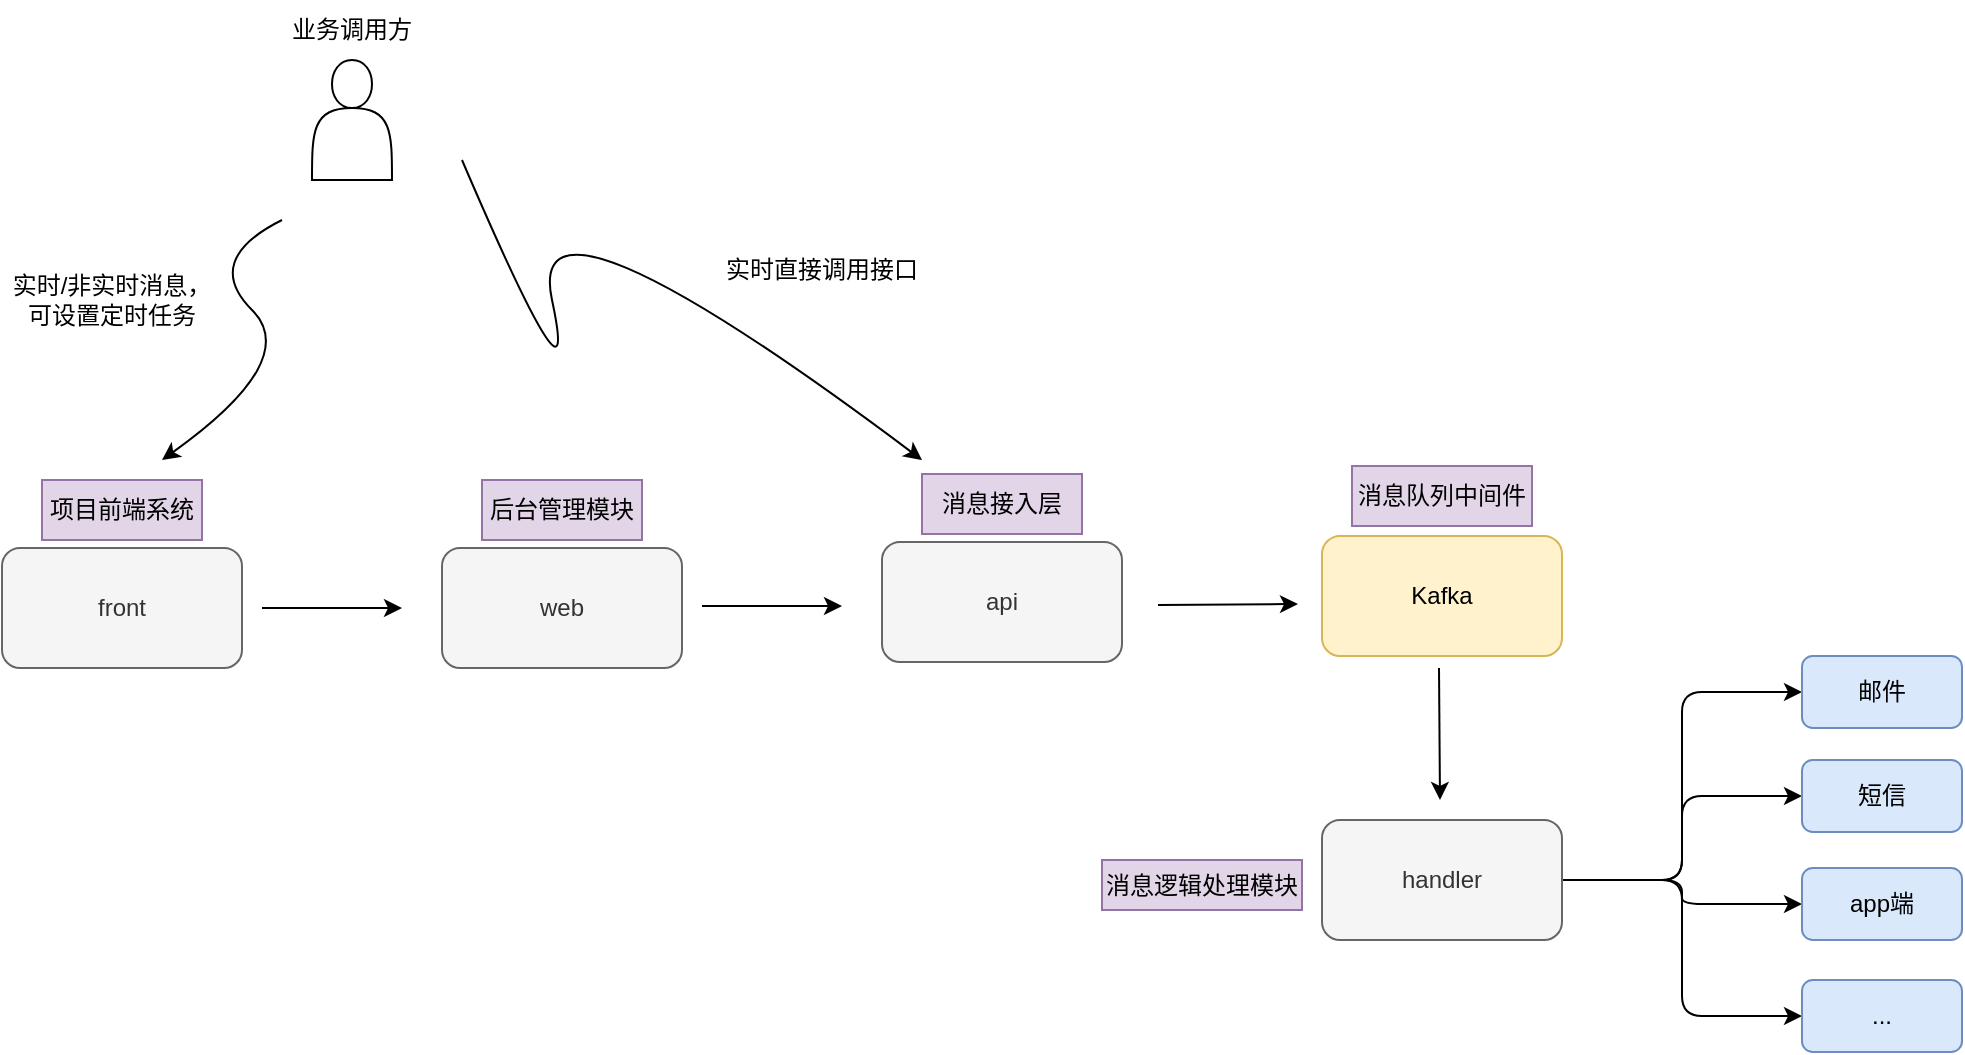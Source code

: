 <mxfile version="21.2.9" type="github">
  <diagram name="第 1 页" id="-W-8R0ckHdeFrU8T1a97">
    <mxGraphModel dx="1186" dy="788" grid="1" gridSize="10" guides="1" tooltips="1" connect="1" arrows="1" fold="1" page="1" pageScale="1" pageWidth="1169" pageHeight="827" math="0" shadow="0">
      <root>
        <mxCell id="0" />
        <mxCell id="1" parent="0" />
        <mxCell id="QMWtIcO35gSWXXG2NMT5-8" value="front" style="rounded=1;whiteSpace=wrap;html=1;fillColor=#f5f5f5;fontColor=#333333;strokeColor=#666666;" vertex="1" parent="1">
          <mxGeometry x="70" y="384" width="120" height="60" as="geometry" />
        </mxCell>
        <mxCell id="QMWtIcO35gSWXXG2NMT5-9" value="项目前端系统" style="text;html=1;align=center;verticalAlign=middle;whiteSpace=wrap;rounded=0;fillColor=#e1d5e7;strokeColor=#9673a6;" vertex="1" parent="1">
          <mxGeometry x="90" y="350" width="80" height="30" as="geometry" />
        </mxCell>
        <mxCell id="QMWtIcO35gSWXXG2NMT5-10" value="" style="group" vertex="1" connectable="0" parent="1">
          <mxGeometry x="210" y="110" width="70" height="90" as="geometry" />
        </mxCell>
        <mxCell id="QMWtIcO35gSWXXG2NMT5-4" value="" style="shape=actor;whiteSpace=wrap;html=1;" vertex="1" parent="QMWtIcO35gSWXXG2NMT5-10">
          <mxGeometry x="15" y="30" width="40" height="60" as="geometry" />
        </mxCell>
        <mxCell id="QMWtIcO35gSWXXG2NMT5-7" value="业务调用方" style="text;html=1;strokeColor=none;fillColor=none;align=center;verticalAlign=middle;whiteSpace=wrap;rounded=0;" vertex="1" parent="QMWtIcO35gSWXXG2NMT5-10">
          <mxGeometry width="70" height="30" as="geometry" />
        </mxCell>
        <mxCell id="QMWtIcO35gSWXXG2NMT5-11" value="" style="curved=1;endArrow=classic;html=1;rounded=0;" edge="1" parent="1">
          <mxGeometry width="50" height="50" relative="1" as="geometry">
            <mxPoint x="210" y="220" as="sourcePoint" />
            <mxPoint x="150" y="340" as="targetPoint" />
            <Array as="points">
              <mxPoint x="170" y="240" />
              <mxPoint x="220" y="290" />
            </Array>
          </mxGeometry>
        </mxCell>
        <mxCell id="QMWtIcO35gSWXXG2NMT5-13" value="" style="endArrow=classic;html=1;rounded=0;" edge="1" parent="1">
          <mxGeometry width="50" height="50" relative="1" as="geometry">
            <mxPoint x="200" y="414" as="sourcePoint" />
            <mxPoint x="270" y="414" as="targetPoint" />
          </mxGeometry>
        </mxCell>
        <mxCell id="QMWtIcO35gSWXXG2NMT5-14" value="web" style="rounded=1;whiteSpace=wrap;html=1;fillColor=#f5f5f5;fontColor=#333333;strokeColor=#666666;" vertex="1" parent="1">
          <mxGeometry x="290" y="384" width="120" height="60" as="geometry" />
        </mxCell>
        <mxCell id="QMWtIcO35gSWXXG2NMT5-15" value="后台管理模块" style="text;html=1;align=center;verticalAlign=middle;whiteSpace=wrap;rounded=0;fillColor=#e1d5e7;strokeColor=#9673a6;" vertex="1" parent="1">
          <mxGeometry x="310" y="350" width="80" height="30" as="geometry" />
        </mxCell>
        <mxCell id="QMWtIcO35gSWXXG2NMT5-17" value="" style="endArrow=classic;html=1;rounded=0;" edge="1" parent="1">
          <mxGeometry width="50" height="50" relative="1" as="geometry">
            <mxPoint x="420" y="413" as="sourcePoint" />
            <mxPoint x="490" y="413" as="targetPoint" />
          </mxGeometry>
        </mxCell>
        <mxCell id="QMWtIcO35gSWXXG2NMT5-18" value="api" style="rounded=1;whiteSpace=wrap;html=1;fillColor=#f5f5f5;fontColor=#333333;strokeColor=#666666;" vertex="1" parent="1">
          <mxGeometry x="510" y="381" width="120" height="60" as="geometry" />
        </mxCell>
        <mxCell id="QMWtIcO35gSWXXG2NMT5-19" value="消息接入层" style="text;html=1;align=center;verticalAlign=middle;whiteSpace=wrap;rounded=0;fillColor=#e1d5e7;strokeColor=#9673a6;" vertex="1" parent="1">
          <mxGeometry x="530" y="347" width="80" height="30" as="geometry" />
        </mxCell>
        <mxCell id="QMWtIcO35gSWXXG2NMT5-20" value="" style="curved=1;endArrow=classic;html=1;rounded=0;" edge="1" parent="1">
          <mxGeometry width="50" height="50" relative="1" as="geometry">
            <mxPoint x="300" y="190" as="sourcePoint" />
            <mxPoint x="530" y="340" as="targetPoint" />
            <Array as="points">
              <mxPoint x="360" y="330" />
              <mxPoint x="330" y="190" />
            </Array>
          </mxGeometry>
        </mxCell>
        <mxCell id="QMWtIcO35gSWXXG2NMT5-21" value="实时/非实时消息，可设置定时任务" style="text;html=1;strokeColor=none;fillColor=none;align=center;verticalAlign=middle;whiteSpace=wrap;rounded=0;" vertex="1" parent="1">
          <mxGeometry x="70" y="240" width="110" height="40" as="geometry" />
        </mxCell>
        <mxCell id="QMWtIcO35gSWXXG2NMT5-23" value="实时直接调用接口" style="text;html=1;strokeColor=none;fillColor=none;align=center;verticalAlign=middle;whiteSpace=wrap;rounded=0;" vertex="1" parent="1">
          <mxGeometry x="430" y="230" width="100" height="30" as="geometry" />
        </mxCell>
        <mxCell id="QMWtIcO35gSWXXG2NMT5-24" value="" style="endArrow=classic;html=1;rounded=0;" edge="1" parent="1">
          <mxGeometry width="50" height="50" relative="1" as="geometry">
            <mxPoint x="648" y="412.5" as="sourcePoint" />
            <mxPoint x="718" y="412" as="targetPoint" />
          </mxGeometry>
        </mxCell>
        <mxCell id="QMWtIcO35gSWXXG2NMT5-25" value="Kafka" style="rounded=1;whiteSpace=wrap;html=1;fillColor=#fff2cc;strokeColor=#d6b656;" vertex="1" parent="1">
          <mxGeometry x="730" y="378" width="120" height="60" as="geometry" />
        </mxCell>
        <mxCell id="QMWtIcO35gSWXXG2NMT5-26" value="" style="endArrow=classic;html=1;rounded=0;" edge="1" parent="1">
          <mxGeometry width="50" height="50" relative="1" as="geometry">
            <mxPoint x="788.5" y="444" as="sourcePoint" />
            <mxPoint x="789" y="510" as="targetPoint" />
          </mxGeometry>
        </mxCell>
        <mxCell id="QMWtIcO35gSWXXG2NMT5-38" style="edgeStyle=orthogonalEdgeStyle;rounded=1;orthogonalLoop=1;jettySize=auto;html=1;entryX=0;entryY=0.5;entryDx=0;entryDy=0;" edge="1" parent="1" source="QMWtIcO35gSWXXG2NMT5-28" target="QMWtIcO35gSWXXG2NMT5-32">
          <mxGeometry relative="1" as="geometry" />
        </mxCell>
        <mxCell id="QMWtIcO35gSWXXG2NMT5-39" style="edgeStyle=orthogonalEdgeStyle;rounded=1;orthogonalLoop=1;jettySize=auto;html=1;entryX=0;entryY=0.5;entryDx=0;entryDy=0;" edge="1" parent="1" source="QMWtIcO35gSWXXG2NMT5-28" target="QMWtIcO35gSWXXG2NMT5-34">
          <mxGeometry relative="1" as="geometry" />
        </mxCell>
        <mxCell id="QMWtIcO35gSWXXG2NMT5-40" style="edgeStyle=orthogonalEdgeStyle;rounded=1;orthogonalLoop=1;jettySize=auto;html=1;" edge="1" parent="1" source="QMWtIcO35gSWXXG2NMT5-28" target="QMWtIcO35gSWXXG2NMT5-35">
          <mxGeometry relative="1" as="geometry" />
        </mxCell>
        <mxCell id="QMWtIcO35gSWXXG2NMT5-41" style="edgeStyle=orthogonalEdgeStyle;rounded=1;orthogonalLoop=1;jettySize=auto;html=1;entryX=0;entryY=0.5;entryDx=0;entryDy=0;" edge="1" parent="1" source="QMWtIcO35gSWXXG2NMT5-28" target="QMWtIcO35gSWXXG2NMT5-36">
          <mxGeometry relative="1" as="geometry" />
        </mxCell>
        <mxCell id="QMWtIcO35gSWXXG2NMT5-28" value="handler" style="rounded=1;whiteSpace=wrap;html=1;fillColor=#f5f5f5;fontColor=#333333;strokeColor=#666666;" vertex="1" parent="1">
          <mxGeometry x="730" y="520" width="120" height="60" as="geometry" />
        </mxCell>
        <mxCell id="QMWtIcO35gSWXXG2NMT5-29" value="消息队列中间件" style="text;html=1;align=center;verticalAlign=middle;whiteSpace=wrap;rounded=0;fillColor=#e1d5e7;strokeColor=#9673a6;" vertex="1" parent="1">
          <mxGeometry x="745" y="343" width="90" height="30" as="geometry" />
        </mxCell>
        <mxCell id="QMWtIcO35gSWXXG2NMT5-32" value="邮件" style="rounded=1;whiteSpace=wrap;html=1;fillColor=#dae8fc;strokeColor=#6c8ebf;" vertex="1" parent="1">
          <mxGeometry x="970" y="438" width="80" height="36" as="geometry" />
        </mxCell>
        <mxCell id="QMWtIcO35gSWXXG2NMT5-34" value="短信" style="rounded=1;whiteSpace=wrap;html=1;fillColor=#dae8fc;strokeColor=#6c8ebf;" vertex="1" parent="1">
          <mxGeometry x="970" y="490" width="80" height="36" as="geometry" />
        </mxCell>
        <mxCell id="QMWtIcO35gSWXXG2NMT5-35" value="app端" style="rounded=1;whiteSpace=wrap;html=1;fillColor=#dae8fc;strokeColor=#6c8ebf;" vertex="1" parent="1">
          <mxGeometry x="970" y="544" width="80" height="36" as="geometry" />
        </mxCell>
        <mxCell id="QMWtIcO35gSWXXG2NMT5-36" value="..." style="rounded=1;whiteSpace=wrap;html=1;fillColor=#dae8fc;strokeColor=#6c8ebf;" vertex="1" parent="1">
          <mxGeometry x="970" y="600" width="80" height="36" as="geometry" />
        </mxCell>
        <mxCell id="QMWtIcO35gSWXXG2NMT5-42" value="消息逻辑处理模块" style="text;html=1;align=center;verticalAlign=middle;whiteSpace=wrap;rounded=0;fillColor=#e1d5e7;strokeColor=#9673a6;" vertex="1" parent="1">
          <mxGeometry x="620" y="540" width="100" height="25" as="geometry" />
        </mxCell>
      </root>
    </mxGraphModel>
  </diagram>
</mxfile>
